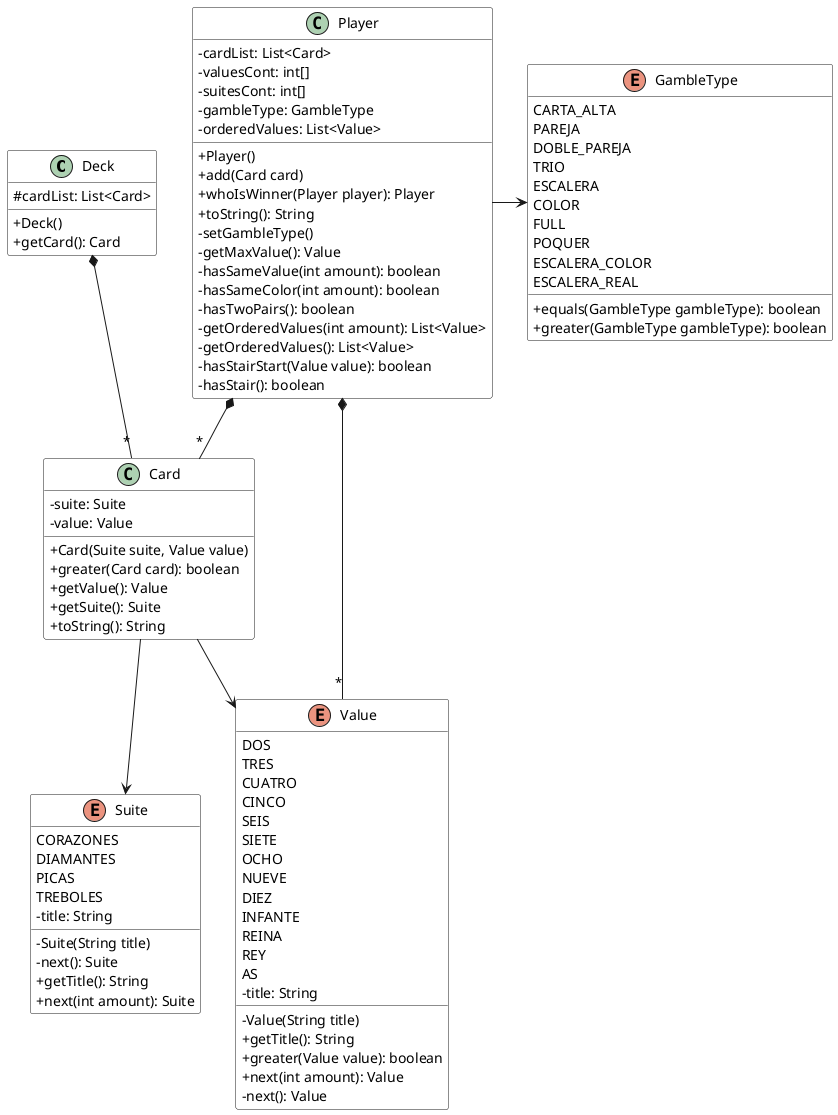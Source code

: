 @startuml poker
skinparam ClassBackgroundColor white
skinparam classAttributeIconSize 0
show circle

class Deck {
# cardList: List<Card>
+ Deck()
+ getCard(): Card
}

class Card {
- suite: Suite
- value: Value
+ Card(Suite suite, Value value)
+ greater(Card card): boolean
+ getValue(): Value
+ getSuite(): Suite
+ toString(): String
}

enum GambleType {
CARTA_ALTA
PAREJA
DOBLE_PAREJA
TRIO
ESCALERA
COLOR
FULL
POQUER
ESCALERA_COLOR
ESCALERA_REAL
+ equals(GambleType gambleType): boolean
+ greater(GambleType gambleType): boolean
}

class Player {
- cardList: List<Card>
- valuesCont: int[]
- suitesCont: int[]
- gambleType: GambleType
- orderedValues: List<Value>
+ Player()
+ add(Card card)
+ whoIsWinner(Player player): Player
+ toString(): String
- setGambleType()
- getMaxValue(): Value
- hasSameValue(int amount): boolean
- hasSameColor(int amount): boolean
- hasTwoPairs(): boolean
- getOrderedValues(int amount): List<Value>
- getOrderedValues(): List<Value>
- hasStairStart(Value value): boolean
- hasStair(): boolean
}

enum Suite {
CORAZONES
DIAMANTES
PICAS
TREBOLES
- title: String
- Suite(String title)
- next(): Suite
+ getTitle(): String
+ next(int amount): Suite
}

enum Value{
DOS
TRES
CUATRO
CINCO
SEIS
SIETE
OCHO
NUEVE
DIEZ
INFANTE
REINA
REY
AS
- title: String
- Value(String title)
+ getTitle(): String
+ greater(Value value): boolean
+ next(int amount): Value
- next(): Value
}

Deck *-d- "*" Card
Player *-d- "*" Card
Player *-d- "*" Value
Player -r-> GambleType
Card -d-> Value
Card -d-> Suite
@enduml
